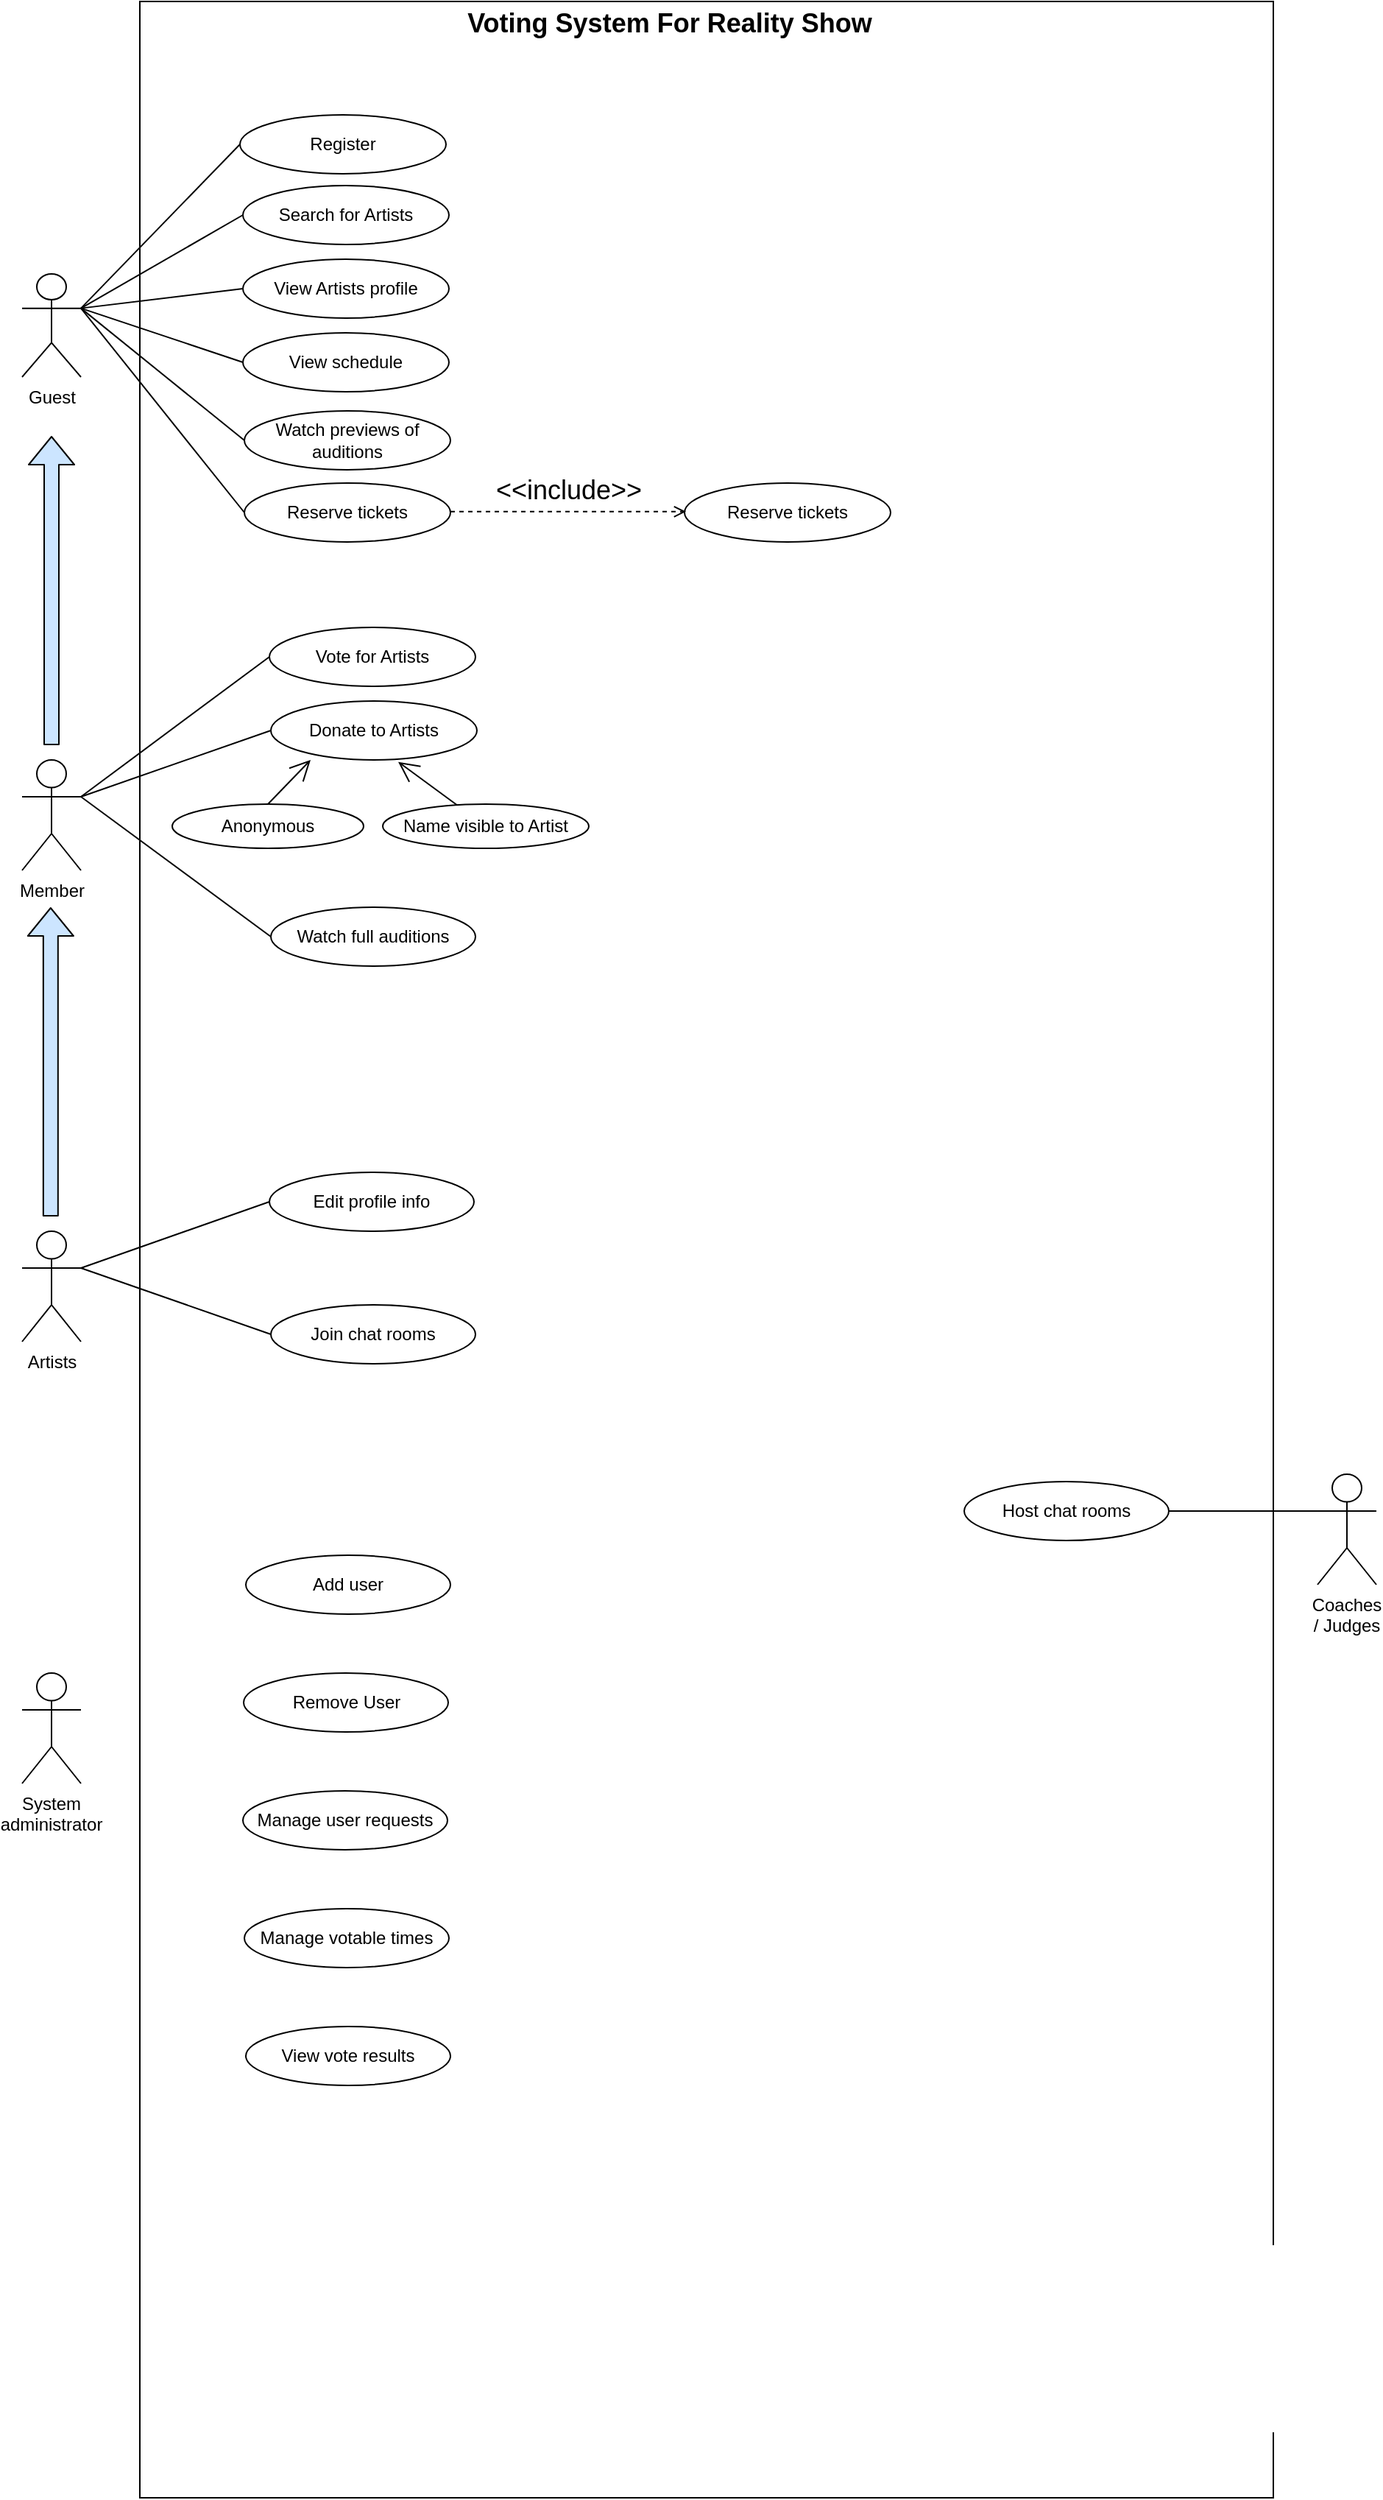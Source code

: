 <mxfile version="13.6.3" type="github">
  <diagram id="oSM0W3Erjih9ODZ4Tuiz" name="Page-1">
    <mxGraphModel dx="1813" dy="496" grid="1" gridSize="10" guides="1" tooltips="1" connect="1" arrows="1" fold="1" page="1" pageScale="1" pageWidth="827" pageHeight="1169" background="#FFFFFF" math="0" shadow="0">
      <root>
        <mxCell id="0" />
        <mxCell id="1" parent="0" />
        <mxCell id="tAQa_KuwIjuZp4DGvMyW-7" value="" style="rounded=0;whiteSpace=wrap;html=1;fillColor=none;" vertex="1" parent="1">
          <mxGeometry x="90" y="15" width="770" height="1695" as="geometry" />
        </mxCell>
        <mxCell id="tAQa_KuwIjuZp4DGvMyW-3" value="Member" style="shape=umlActor;verticalLabelPosition=bottom;verticalAlign=top;html=1;" vertex="1" parent="1">
          <mxGeometry x="10" y="530" width="40" height="75" as="geometry" />
        </mxCell>
        <mxCell id="tAQa_KuwIjuZp4DGvMyW-5" value="Guest" style="shape=umlActor;verticalLabelPosition=bottom;verticalAlign=top;html=1;" vertex="1" parent="1">
          <mxGeometry x="10" y="200" width="40" height="70" as="geometry" />
        </mxCell>
        <mxCell id="tAQa_KuwIjuZp4DGvMyW-8" value="Voting System For Reality Show" style="text;html=1;strokeColor=none;fillColor=none;align=center;verticalAlign=middle;whiteSpace=wrap;rounded=0;fontStyle=1;fontSize=18;" vertex="1" parent="1">
          <mxGeometry x="280" y="20" width="340" height="20" as="geometry" />
        </mxCell>
        <mxCell id="tAQa_KuwIjuZp4DGvMyW-9" value="Search for Artists" style="ellipse;whiteSpace=wrap;html=1;fillColor=none;" vertex="1" parent="1">
          <mxGeometry x="160" y="140" width="140" height="40" as="geometry" />
        </mxCell>
        <mxCell id="tAQa_KuwIjuZp4DGvMyW-14" value="" style="endArrow=none;html=1;exitX=1;exitY=0.333;exitDx=0;exitDy=0;exitPerimeter=0;entryX=0;entryY=0.5;entryDx=0;entryDy=0;" edge="1" parent="1" source="tAQa_KuwIjuZp4DGvMyW-5" target="tAQa_KuwIjuZp4DGvMyW-21">
          <mxGeometry width="50" height="50" relative="1" as="geometry">
            <mxPoint x="110" y="180" as="sourcePoint" />
            <mxPoint x="160" y="130" as="targetPoint" />
            <Array as="points" />
          </mxGeometry>
        </mxCell>
        <mxCell id="tAQa_KuwIjuZp4DGvMyW-16" value="View Artists profile" style="ellipse;whiteSpace=wrap;html=1;fillColor=none;" vertex="1" parent="1">
          <mxGeometry x="160" y="190" width="140" height="40" as="geometry" />
        </mxCell>
        <mxCell id="tAQa_KuwIjuZp4DGvMyW-17" value="View schedule" style="ellipse;whiteSpace=wrap;html=1;fillColor=none;" vertex="1" parent="1">
          <mxGeometry x="160" y="240" width="140" height="40" as="geometry" />
        </mxCell>
        <mxCell id="tAQa_KuwIjuZp4DGvMyW-18" value="Watch previews of auditions" style="ellipse;whiteSpace=wrap;html=1;fillColor=none;" vertex="1" parent="1">
          <mxGeometry x="161" y="293" width="140" height="40" as="geometry" />
        </mxCell>
        <mxCell id="tAQa_KuwIjuZp4DGvMyW-19" value="Reserve tickets" style="ellipse;whiteSpace=wrap;html=1;fillColor=none;" vertex="1" parent="1">
          <mxGeometry x="161" y="342" width="140" height="40" as="geometry" />
        </mxCell>
        <mxCell id="tAQa_KuwIjuZp4DGvMyW-21" value="Register" style="ellipse;whiteSpace=wrap;html=1;fillColor=none;" vertex="1" parent="1">
          <mxGeometry x="158" y="92" width="140" height="40" as="geometry" />
        </mxCell>
        <mxCell id="tAQa_KuwIjuZp4DGvMyW-22" value="" style="endArrow=none;html=1;entryX=0;entryY=0.5;entryDx=0;entryDy=0;exitX=1;exitY=0.333;exitDx=0;exitDy=0;exitPerimeter=0;" edge="1" parent="1" source="tAQa_KuwIjuZp4DGvMyW-5" target="tAQa_KuwIjuZp4DGvMyW-9">
          <mxGeometry width="50" height="50" relative="1" as="geometry">
            <mxPoint x="60" y="170" as="sourcePoint" />
            <mxPoint x="168" y="122" as="targetPoint" />
            <Array as="points" />
          </mxGeometry>
        </mxCell>
        <mxCell id="tAQa_KuwIjuZp4DGvMyW-23" value="" style="endArrow=none;html=1;exitX=1;exitY=0.333;exitDx=0;exitDy=0;exitPerimeter=0;entryX=0;entryY=0.5;entryDx=0;entryDy=0;" edge="1" parent="1" source="tAQa_KuwIjuZp4DGvMyW-5" target="tAQa_KuwIjuZp4DGvMyW-16">
          <mxGeometry width="50" height="50" relative="1" as="geometry">
            <mxPoint x="80" y="190" as="sourcePoint" />
            <mxPoint x="178" y="132" as="targetPoint" />
            <Array as="points" />
          </mxGeometry>
        </mxCell>
        <mxCell id="tAQa_KuwIjuZp4DGvMyW-24" value="" style="endArrow=none;html=1;entryX=0;entryY=0.5;entryDx=0;entryDy=0;exitX=1;exitY=0.333;exitDx=0;exitDy=0;exitPerimeter=0;" edge="1" parent="1" source="tAQa_KuwIjuZp4DGvMyW-5" target="tAQa_KuwIjuZp4DGvMyW-17">
          <mxGeometry width="50" height="50" relative="1" as="geometry">
            <mxPoint x="70" y="170" as="sourcePoint" />
            <mxPoint x="188" y="142" as="targetPoint" />
            <Array as="points" />
          </mxGeometry>
        </mxCell>
        <mxCell id="tAQa_KuwIjuZp4DGvMyW-25" value="" style="endArrow=none;html=1;entryX=0;entryY=0.5;entryDx=0;entryDy=0;exitX=1;exitY=0.333;exitDx=0;exitDy=0;exitPerimeter=0;" edge="1" parent="1" source="tAQa_KuwIjuZp4DGvMyW-5" target="tAQa_KuwIjuZp4DGvMyW-18">
          <mxGeometry width="50" height="50" relative="1" as="geometry">
            <mxPoint x="70" y="170" as="sourcePoint" />
            <mxPoint x="198" y="152" as="targetPoint" />
            <Array as="points" />
          </mxGeometry>
        </mxCell>
        <mxCell id="tAQa_KuwIjuZp4DGvMyW-26" value="" style="endArrow=none;html=1;entryX=0;entryY=0.5;entryDx=0;entryDy=0;exitX=1;exitY=0.333;exitDx=0;exitDy=0;exitPerimeter=0;" edge="1" parent="1" source="tAQa_KuwIjuZp4DGvMyW-5" target="tAQa_KuwIjuZp4DGvMyW-19">
          <mxGeometry width="50" height="50" relative="1" as="geometry">
            <mxPoint x="80" y="180" as="sourcePoint" />
            <mxPoint x="171.0" y="323" as="targetPoint" />
            <Array as="points" />
          </mxGeometry>
        </mxCell>
        <mxCell id="tAQa_KuwIjuZp4DGvMyW-31" value="Vote for Artists" style="ellipse;whiteSpace=wrap;html=1;fillColor=none;" vertex="1" parent="1">
          <mxGeometry x="178" y="440" width="140" height="40" as="geometry" />
        </mxCell>
        <mxCell id="tAQa_KuwIjuZp4DGvMyW-32" value="Donate to Artists" style="ellipse;whiteSpace=wrap;html=1;fillColor=none;" vertex="1" parent="1">
          <mxGeometry x="179" y="490" width="140" height="40" as="geometry" />
        </mxCell>
        <mxCell id="tAQa_KuwIjuZp4DGvMyW-33" value="Watch full auditions" style="ellipse;whiteSpace=wrap;html=1;fillColor=none;" vertex="1" parent="1">
          <mxGeometry x="179" y="630" width="139" height="40" as="geometry" />
        </mxCell>
        <mxCell id="tAQa_KuwIjuZp4DGvMyW-34" value="Name visible to Artist" style="ellipse;whiteSpace=wrap;html=1;fillColor=none;" vertex="1" parent="1">
          <mxGeometry x="255" y="560" width="140" height="30" as="geometry" />
        </mxCell>
        <mxCell id="tAQa_KuwIjuZp4DGvMyW-35" value="Anonymous" style="ellipse;whiteSpace=wrap;html=1;fillColor=none;" vertex="1" parent="1">
          <mxGeometry x="112" y="560" width="130" height="30" as="geometry" />
        </mxCell>
        <mxCell id="tAQa_KuwIjuZp4DGvMyW-38" value="" style="endArrow=open;endFill=1;endSize=12;html=1;exitX=0.5;exitY=0;exitDx=0;exitDy=0;" edge="1" parent="1" source="tAQa_KuwIjuZp4DGvMyW-35">
          <mxGeometry width="160" relative="1" as="geometry">
            <mxPoint x="160" y="440" as="sourcePoint" />
            <mxPoint x="206" y="530" as="targetPoint" />
          </mxGeometry>
        </mxCell>
        <mxCell id="tAQa_KuwIjuZp4DGvMyW-39" value="" style="endArrow=open;endFill=1;endSize=12;html=1;entryX=0.618;entryY=1.033;entryDx=0;entryDy=0;entryPerimeter=0;" edge="1" parent="1" source="tAQa_KuwIjuZp4DGvMyW-34" target="tAQa_KuwIjuZp4DGvMyW-32">
          <mxGeometry width="160" relative="1" as="geometry">
            <mxPoint x="160" y="440" as="sourcePoint" />
            <mxPoint x="320" y="440" as="targetPoint" />
          </mxGeometry>
        </mxCell>
        <mxCell id="tAQa_KuwIjuZp4DGvMyW-41" value="" style="endArrow=none;html=1;exitX=1;exitY=0.333;exitDx=0;exitDy=0;exitPerimeter=0;entryX=0;entryY=0.5;entryDx=0;entryDy=0;" edge="1" parent="1" source="tAQa_KuwIjuZp4DGvMyW-3" target="tAQa_KuwIjuZp4DGvMyW-31">
          <mxGeometry width="50" height="50" relative="1" as="geometry">
            <mxPoint x="220" y="580" as="sourcePoint" />
            <mxPoint x="270" y="530" as="targetPoint" />
          </mxGeometry>
        </mxCell>
        <mxCell id="tAQa_KuwIjuZp4DGvMyW-42" value="" style="endArrow=none;html=1;entryX=0;entryY=0.5;entryDx=0;entryDy=0;exitX=1;exitY=0.333;exitDx=0;exitDy=0;exitPerimeter=0;" edge="1" parent="1" source="tAQa_KuwIjuZp4DGvMyW-3" target="tAQa_KuwIjuZp4DGvMyW-32">
          <mxGeometry width="50" height="50" relative="1" as="geometry">
            <mxPoint x="50" y="540" as="sourcePoint" />
            <mxPoint x="168" y="470" as="targetPoint" />
          </mxGeometry>
        </mxCell>
        <mxCell id="tAQa_KuwIjuZp4DGvMyW-43" value="" style="endArrow=none;html=1;entryX=0;entryY=0.5;entryDx=0;entryDy=0;exitX=1;exitY=0.333;exitDx=0;exitDy=0;exitPerimeter=0;" edge="1" parent="1" source="tAQa_KuwIjuZp4DGvMyW-3" target="tAQa_KuwIjuZp4DGvMyW-33">
          <mxGeometry width="50" height="50" relative="1" as="geometry">
            <mxPoint x="60" y="540" as="sourcePoint" />
            <mxPoint x="178" y="480" as="targetPoint" />
          </mxGeometry>
        </mxCell>
        <mxCell id="tAQa_KuwIjuZp4DGvMyW-49" value="Artists" style="shape=umlActor;verticalLabelPosition=bottom;verticalAlign=top;html=1;" vertex="1" parent="1">
          <mxGeometry x="10" y="850" width="40" height="75" as="geometry" />
        </mxCell>
        <mxCell id="tAQa_KuwIjuZp4DGvMyW-55" value="" style="shape=flexArrow;endArrow=classic;html=1;fillColor=#CCE5FF;" edge="1" parent="1">
          <mxGeometry width="50" height="50" relative="1" as="geometry">
            <mxPoint x="30" y="520" as="sourcePoint" />
            <mxPoint x="30" y="310" as="targetPoint" />
          </mxGeometry>
        </mxCell>
        <mxCell id="tAQa_KuwIjuZp4DGvMyW-56" value="" style="shape=flexArrow;endArrow=classic;html=1;fillColor=#CCE5FF;" edge="1" parent="1">
          <mxGeometry width="50" height="50" relative="1" as="geometry">
            <mxPoint x="29.41" y="840" as="sourcePoint" />
            <mxPoint x="29.41" y="630" as="targetPoint" />
          </mxGeometry>
        </mxCell>
        <mxCell id="tAQa_KuwIjuZp4DGvMyW-57" value="Edit profile info" style="ellipse;whiteSpace=wrap;html=1;fillColor=none;" vertex="1" parent="1">
          <mxGeometry x="178" y="810" width="139" height="40" as="geometry" />
        </mxCell>
        <mxCell id="tAQa_KuwIjuZp4DGvMyW-58" value="Join chat rooms" style="ellipse;whiteSpace=wrap;html=1;fillColor=none;" vertex="1" parent="1">
          <mxGeometry x="179" y="900" width="139" height="40" as="geometry" />
        </mxCell>
        <mxCell id="tAQa_KuwIjuZp4DGvMyW-59" value="" style="endArrow=none;html=1;fillColor=#CCE5FF;exitX=1;exitY=0.333;exitDx=0;exitDy=0;exitPerimeter=0;entryX=0;entryY=0.5;entryDx=0;entryDy=0;" edge="1" parent="1" source="tAQa_KuwIjuZp4DGvMyW-49" target="tAQa_KuwIjuZp4DGvMyW-57">
          <mxGeometry width="50" height="50" relative="1" as="geometry">
            <mxPoint x="220" y="810" as="sourcePoint" />
            <mxPoint x="270" y="760" as="targetPoint" />
          </mxGeometry>
        </mxCell>
        <mxCell id="tAQa_KuwIjuZp4DGvMyW-60" value="" style="endArrow=none;html=1;fillColor=#CCE5FF;entryX=0;entryY=0.5;entryDx=0;entryDy=0;exitX=1;exitY=0.333;exitDx=0;exitDy=0;exitPerimeter=0;" edge="1" parent="1" source="tAQa_KuwIjuZp4DGvMyW-49" target="tAQa_KuwIjuZp4DGvMyW-58">
          <mxGeometry width="50" height="50" relative="1" as="geometry">
            <mxPoint x="60" y="870" as="sourcePoint" />
            <mxPoint x="188.0" y="794" as="targetPoint" />
          </mxGeometry>
        </mxCell>
        <mxCell id="tAQa_KuwIjuZp4DGvMyW-61" value="Coaches / Judges&lt;br&gt;" style="shape=umlActor;verticalLabelPosition=bottom;verticalAlign=top;html=1;whiteSpace=wrap;" vertex="1" parent="1">
          <mxGeometry x="890" y="1015" width="40" height="75" as="geometry" />
        </mxCell>
        <mxCell id="tAQa_KuwIjuZp4DGvMyW-63" value="Host chat rooms" style="ellipse;whiteSpace=wrap;html=1;fillColor=none;" vertex="1" parent="1">
          <mxGeometry x="650" y="1020" width="139" height="40" as="geometry" />
        </mxCell>
        <mxCell id="tAQa_KuwIjuZp4DGvMyW-64" value="" style="endArrow=none;html=1;fillColor=#CCE5FF;exitX=0;exitY=0.333;exitDx=0;exitDy=0;exitPerimeter=0;entryX=1;entryY=0.5;entryDx=0;entryDy=0;" edge="1" parent="1" source="tAQa_KuwIjuZp4DGvMyW-61" target="tAQa_KuwIjuZp4DGvMyW-63">
          <mxGeometry width="50" height="50" relative="1" as="geometry">
            <mxPoint x="220" y="1020" as="sourcePoint" />
            <mxPoint x="790" y="1040" as="targetPoint" />
          </mxGeometry>
        </mxCell>
        <mxCell id="tAQa_KuwIjuZp4DGvMyW-65" value="System administrator&lt;br&gt;" style="shape=umlActor;verticalLabelPosition=bottom;verticalAlign=top;html=1;whiteSpace=wrap;" vertex="1" parent="1">
          <mxGeometry x="10" y="1150" width="40" height="75" as="geometry" />
        </mxCell>
        <mxCell id="tAQa_KuwIjuZp4DGvMyW-67" value="Manage votable times" style="ellipse;whiteSpace=wrap;html=1;fillColor=none;" vertex="1" parent="1">
          <mxGeometry x="161" y="1310" width="139" height="40" as="geometry" />
        </mxCell>
        <mxCell id="tAQa_KuwIjuZp4DGvMyW-68" value="Manage user requests" style="ellipse;whiteSpace=wrap;html=1;fillColor=none;" vertex="1" parent="1">
          <mxGeometry x="160" y="1230" width="139" height="40" as="geometry" />
        </mxCell>
        <mxCell id="tAQa_KuwIjuZp4DGvMyW-69" value="Remove User" style="ellipse;whiteSpace=wrap;html=1;fillColor=none;" vertex="1" parent="1">
          <mxGeometry x="160.5" y="1150" width="139" height="40" as="geometry" />
        </mxCell>
        <mxCell id="tAQa_KuwIjuZp4DGvMyW-70" value="Add user" style="ellipse;whiteSpace=wrap;html=1;fillColor=none;" vertex="1" parent="1">
          <mxGeometry x="162" y="1070" width="139" height="40" as="geometry" />
        </mxCell>
        <mxCell id="tAQa_KuwIjuZp4DGvMyW-72" value="View vote results" style="ellipse;whiteSpace=wrap;html=1;fillColor=none;" vertex="1" parent="1">
          <mxGeometry x="162" y="1390" width="139" height="40" as="geometry" />
        </mxCell>
        <mxCell id="tAQa_KuwIjuZp4DGvMyW-73" value="&amp;lt;&amp;lt;include&amp;gt;&amp;gt;" style="edgeStyle=none;html=1;endArrow=open;verticalAlign=bottom;dashed=1;labelBackgroundColor=none;fillColor=#CCE5FF;fontSize=18;" edge="1" parent="1">
          <mxGeometry width="160" relative="1" as="geometry">
            <mxPoint x="301" y="361.41" as="sourcePoint" />
            <mxPoint x="461" y="361.41" as="targetPoint" />
          </mxGeometry>
        </mxCell>
        <mxCell id="tAQa_KuwIjuZp4DGvMyW-74" value="Reserve tickets" style="ellipse;whiteSpace=wrap;html=1;fillColor=none;" vertex="1" parent="1">
          <mxGeometry x="460" y="342" width="140" height="40" as="geometry" />
        </mxCell>
      </root>
    </mxGraphModel>
  </diagram>
</mxfile>
